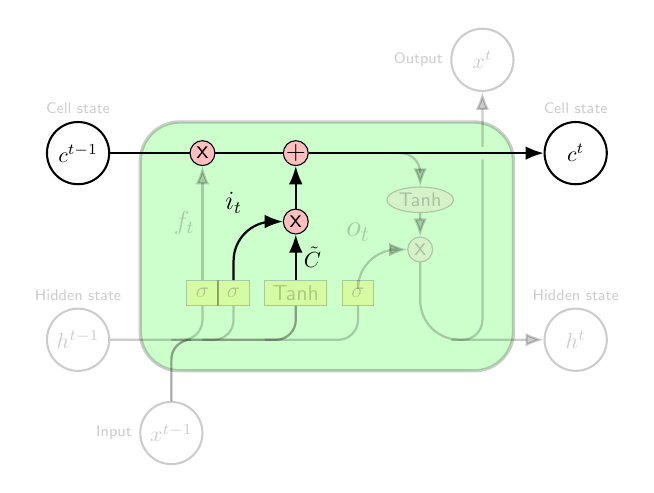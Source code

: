     \begin{tikzpicture}[
    % GLOBAL CFG
    font=\sf \scriptsize,
    >=LaTeX,
    scale = 0.79,
    every node/.style={scale=0.79},   
    % Styles
    cell/.style={% For the main box
        rectangle, 
        rounded corners=5mm, 
        draw,
        very thick,
        },
    operator/.style={%For operators like +  and  x
        circle,
        draw,
        inner sep=-0.5pt,
        minimum height =.4cm,
        },
    function/.style={%For functions
        ellipse,
        draw,
        inner sep=1pt
        },
    ct/.style={% For external inputs and outputs
        circle,
        draw,
        line width = .75pt,
        minimum width=1cm,
        inner sep=1pt,
        },
    gt/.style={% For internal inputs
        rectangle,
        draw,
        minimum width=5mm,
        minimum height=4mm,
        inner sep=1pt
        },
    mylabel/.style={% something new that I have learned
        font=\scriptsize\sffamily ,
        opacity = 0.2]
        },
    ArrowC1/.style={% Arrows with rounded corners
        rounded corners=.25cm,
        thick,
        },
    ArrowC2/.style={% Arrows with big rounded corners
        rounded corners=.5cm,
        thick,
        },
    ]

%Start drawing the thing...    
    % Draw the cell: 
    \node [cell, minimum height =4cm, minimum width=6cm, fill = green
    , opacity=0.2] at (0,0){} ;

    % Draw inputs named ibox#
    \node [gt, fill = yellow, opacity = 0.2] (ibox1) at (-2,-0.75) {\normalsize $\sigma$}; % first sigma
    \node [gt, fill = yellow, opacity = 0.2] (ibox2) at (-1.5,-0.75) {\normalsize $\sigma$}; % second sigma
    \node [gt, minimum width=1cm, fill = yellow, opacity = .2] (ibox3) at (-0.5,-0.75) {\normalsize Tanh}; % 
    \node [gt, fill = yellow, opacity = 0.2] (ibox4) at (0.5,-0.75) {\normalsize $\sigma$}; % last sigmoid

    % Draw opérators   named mux# , add# and func# 
    % $\times$ istenfor x?
    \node [operator, fill = pink, opacity = 1.0] (mux1) at (-2,1.5) {\large x}; % cell state x
    \node [operator, fill = pink, opacity = 1.0] (add1) at (-0.5,1.5) {\large +}; % cell state +
    \node [operator, fill = pink, opacity = 1.0] (mux2) at (-0.5,0.4) {\large x}; %  (-0.5,0) between input an C tilde
    \node [operator, fill = pink, opacity = 0.2] (mux3) at (1.5,-0.05) {\large x};
    \node [function, fill = pink, opacity = 0.2] (func1) at (1.5,0.75) {\small Tanh};

    % Draw External inputs? named as basis c,h,x
    %\node[ct, label={[mylabel]Cell state}] (c) at (-4,1.5) {\empt{c}{t-1}};
    %\node[ct, label={[mylabel]Hidden state}, fill = purple, opacity =0.3] (h) at (-4,-1.5) {\empt{h}{t-1}};
    %\node[ct, label={[mylabel]left:Input}, fill = blue, opacity =0.3] (x) at (-2.5,-3) {\empt{x}{t}};
    
    % Removed labels , fill = purple, opacity =0.3
    \node[ct, label={[mylabel]Cell state}, opacity = 1.0] (c) at (-4,1.5) {\normalsize $c^{t-1}$};
    \node[ct, label={[mylabel]Hidden state}, opacity = 0.2] (h) at (-4,-1.5) {\normalsize $h^{t-1}$};
    %\node[ct, label={[mylabel]left:Output}, opacity = 0.2] (x) at (-2.5,-3) {\normalsize $x^{t}$};
    \node[ct, label={[mylabel]left:Input}, opacity = 0.2] (x) at (-2.5,-3) {\normalsize $x^{t-1}$};

    % Draw External outputs? named as basis c2,h2,x2
    \node[ct, label={[mylabel]Cell state}, opacity = 1.0] (c2) at (4,1.5) {\normalsize $c^{t}$};
    \node[ct, label={[mylabel]Hidden state}, opacity = 0.2] (h2) at (4,-1.5) {\normalsize $h^{t}$};
    \node[ct, label={[mylabel]left:Output}, opacity = 0.2] (x2) at (2.5,3) {\normalsize $x^{t}$};
    
    % Start connecting all.
    
    % Intersections and displacements are used. 
    % Drawing arrows    
    \draw [->, ArrowC1, opacity = 1.0] (c) -- (mux1) -- (add1) -- (c2);

    % Inputs
    \draw [ArrowC1, opacity = .2] (h) -| (ibox4); % to first sigmoid
    %\draw [ArrowC1, opasity = 0.2] (h) -| (ibox2)  ; % to second sigmoid
    \draw [ArrowC1, opacity = .2] (h -| ibox1)++(-0.5,0) -| (ibox1); % to second sigmoid
    \draw [ArrowC1, opacity = .2] (x -| h2)++(-6.2, 1.5) -| (x); % input to first sigmoid
    \draw [ArrowC1, opacity = 0.2] (h -| ibox2)++(-0.5,0) -| (ibox2); % to second sigmoid
    \draw [ArrowC1, opacity = 0.2] (h -| ibox3)++(-0.5,0) -| (ibox3); % to tanh
    \draw [ArrowC1, opacity = 0.2] (x) -- (x |- h)-| (ibox3); % inout to tanh

    % Internal - possibility , rotate = 90
    \draw [->, ArrowC2, opacity = 0.2] (ibox1) -- (mux1) node[midway, left] {\large $f_t$};
    \draw [->, ArrowC2, opacity = 1.0] (ibox2) |- (mux2) node[midway, above] {\large $i_t$};
    \draw [->, ArrowC2, opacity = 1.0] (ibox3) -- (mux2) node[midway, right] {\normalsize $\Tilde{C}$};
    \draw [->, ArrowC2, opacity = 0.2] (ibox4) |- (mux3) node[midway, above, opacity=0.2] {\Large $o_t$}; % O_t
    \draw [->, ArrowC2, opacity = 1.0] (mux2) -- (add1);
    \draw [->, ArrowC1, opacity  = 0.2] (add1 -| func1)++(-0.5,0) -| (func1); % node[midway, above] {d};
    \draw [->, ArrowC2, opacity = 0.2] (func1) -- (mux3) ;

    %Outputs
    \draw [->, ArrowC2, opacity=0.2] (mux3) |- (h2) ;
    \draw (c2 -| x2) ++(0,-0.1) coordinate (i1);
    \draw [-, ArrowC1, opacity=0.2] (h2 -| x2)++(-0.5,0) -| (i1);
    \draw [->, ArrowC2, opacity=0.2] (i1)++(0,0.2) -- (x2) ;
\end{tikzpicture}